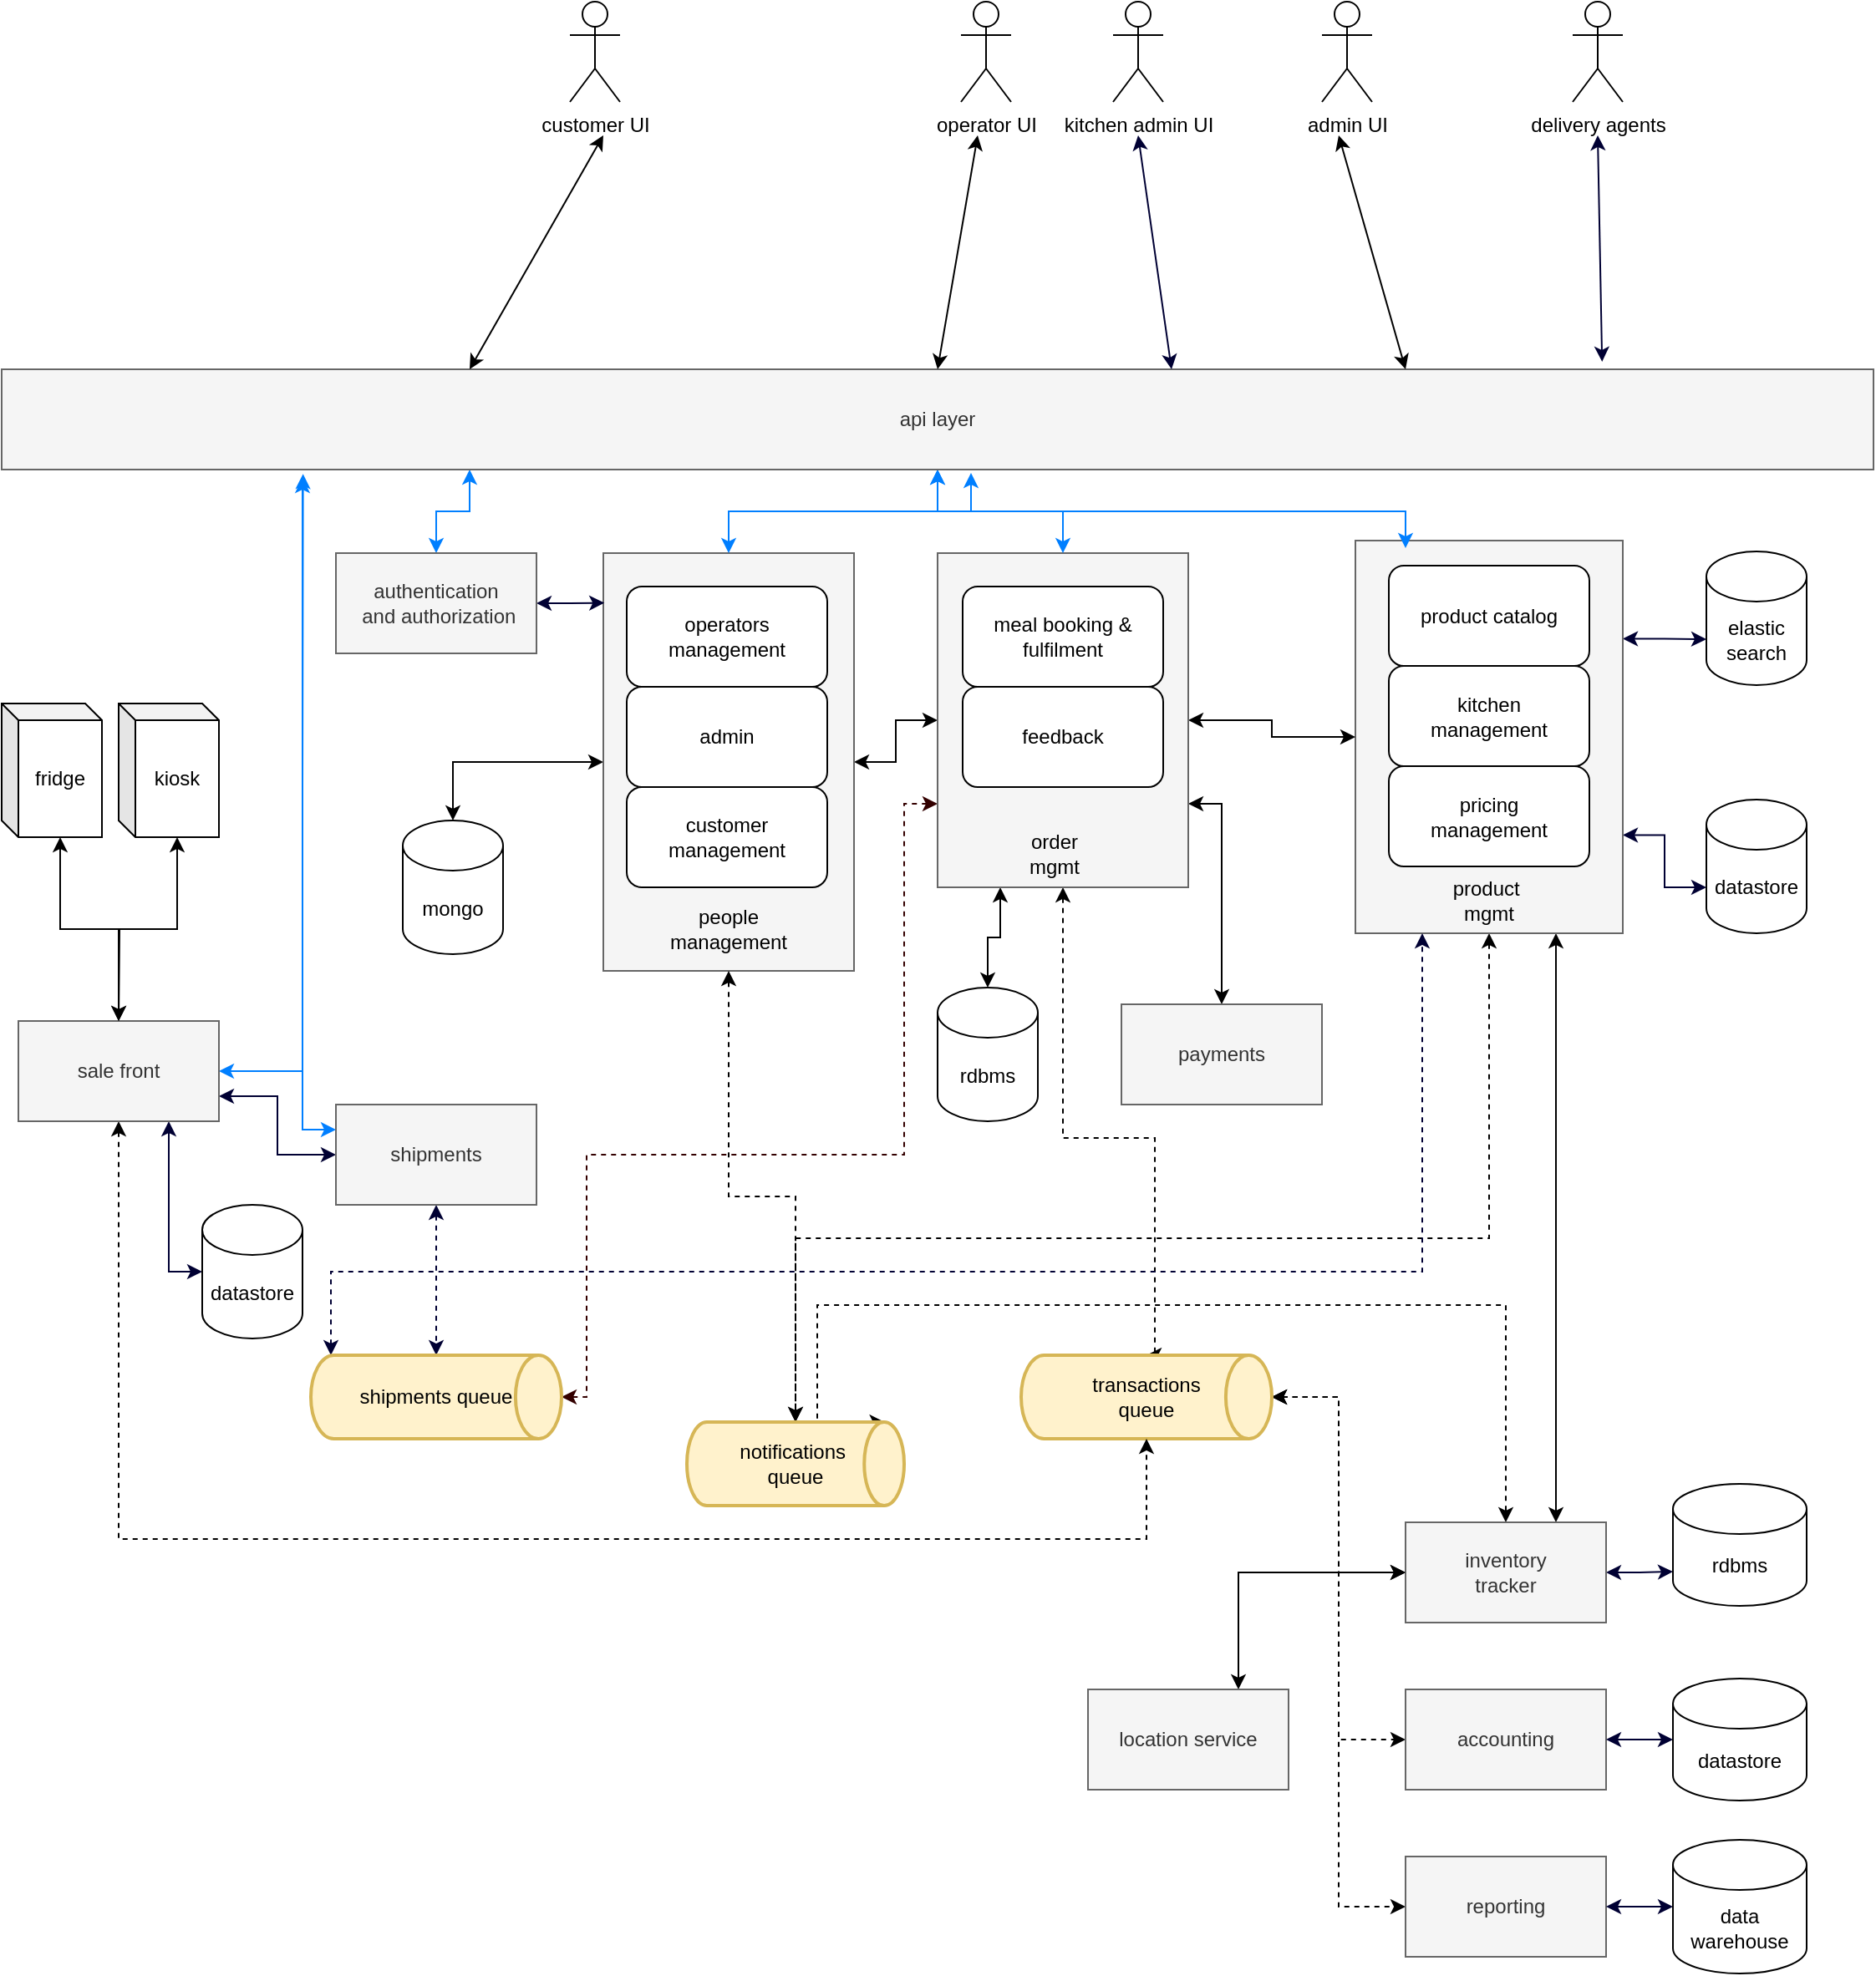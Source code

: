 <mxfile version="13.6.5">
    <diagram id="owYd7UhCe0Ccg1vRwhA4" name="Page-1">
        <mxGraphModel dx="1109" dy="374" grid="1" gridSize="10" guides="1" tooltips="1" connect="1" arrows="1" fold="1" page="1" pageScale="1" pageWidth="827" pageHeight="1169" math="0" shadow="0">
            <root>
                <mxCell id="0"/>
                <mxCell id="1" parent="0"/>
                <mxCell id="gQxoLfJ7K_q1VLz0toJi-52" style="edgeStyle=orthogonalEdgeStyle;rounded=0;orthogonalLoop=1;jettySize=auto;html=1;exitX=0.5;exitY=1;exitDx=0;exitDy=0;entryX=0.5;entryY=0;entryDx=0;entryDy=0;entryPerimeter=0;startArrow=classic;startFill=1;dashed=1;" parent="1" source="gQxoLfJ7K_q1VLz0toJi-26" target="gQxoLfJ7K_q1VLz0toJi-29" edge="1">
                    <mxGeometry relative="1" as="geometry">
                        <Array as="points">
                            <mxPoint x="730" y="760"/>
                            <mxPoint x="315" y="760"/>
                        </Array>
                    </mxGeometry>
                </mxCell>
                <mxCell id="gQxoLfJ7K_q1VLz0toJi-65" style="edgeStyle=orthogonalEdgeStyle;rounded=0;orthogonalLoop=1;jettySize=auto;html=1;exitX=0.75;exitY=1;exitDx=0;exitDy=0;entryX=0.75;entryY=0;entryDx=0;entryDy=0;startArrow=classic;startFill=1;" parent="1" source="gQxoLfJ7K_q1VLz0toJi-26" target="gQxoLfJ7K_q1VLz0toJi-45" edge="1">
                    <mxGeometry relative="1" as="geometry"/>
                </mxCell>
                <mxCell id="JlBnlz1FGv-Yz-Kf7tT8-10" style="edgeStyle=orthogonalEdgeStyle;rounded=0;orthogonalLoop=1;jettySize=auto;html=1;exitX=1;exitY=0.25;exitDx=0;exitDy=0;entryX=0;entryY=0;entryDx=0;entryDy=52.5;entryPerimeter=0;startArrow=classic;startFill=1;strokeColor=#000033;" parent="1" source="gQxoLfJ7K_q1VLz0toJi-26" target="JlBnlz1FGv-Yz-Kf7tT8-8" edge="1">
                    <mxGeometry relative="1" as="geometry"/>
                </mxCell>
                <mxCell id="JlBnlz1FGv-Yz-Kf7tT8-11" style="edgeStyle=orthogonalEdgeStyle;rounded=0;orthogonalLoop=1;jettySize=auto;html=1;exitX=1;exitY=0.75;exitDx=0;exitDy=0;entryX=0;entryY=0;entryDx=0;entryDy=52.5;entryPerimeter=0;startArrow=classic;startFill=1;strokeColor=#000033;" parent="1" source="gQxoLfJ7K_q1VLz0toJi-26" target="JlBnlz1FGv-Yz-Kf7tT8-9" edge="1">
                    <mxGeometry relative="1" as="geometry"/>
                </mxCell>
                <mxCell id="gQxoLfJ7K_q1VLz0toJi-26" value="" style="rounded=0;whiteSpace=wrap;html=1;fillColor=#f5f5f5;strokeColor=#666666;fontColor=#333333;" parent="1" vertex="1">
                    <mxGeometry x="650" y="342.5" width="160" height="235" as="geometry"/>
                </mxCell>
                <mxCell id="gQxoLfJ7K_q1VLz0toJi-30" style="edgeStyle=orthogonalEdgeStyle;rounded=0;orthogonalLoop=1;jettySize=auto;html=1;exitX=0;exitY=0.5;exitDx=0;exitDy=0;entryX=1;entryY=0.5;entryDx=0;entryDy=0;startArrow=classic;startFill=1;" parent="1" source="gQxoLfJ7K_q1VLz0toJi-21" target="gQxoLfJ7K_q1VLz0toJi-16" edge="1">
                    <mxGeometry relative="1" as="geometry"/>
                </mxCell>
                <mxCell id="gQxoLfJ7K_q1VLz0toJi-31" style="edgeStyle=orthogonalEdgeStyle;rounded=0;orthogonalLoop=1;jettySize=auto;html=1;exitX=1;exitY=0.5;exitDx=0;exitDy=0;entryX=0;entryY=0.5;entryDx=0;entryDy=0;startArrow=classic;startFill=1;" parent="1" source="gQxoLfJ7K_q1VLz0toJi-21" target="gQxoLfJ7K_q1VLz0toJi-26" edge="1">
                    <mxGeometry relative="1" as="geometry"/>
                </mxCell>
                <mxCell id="gQxoLfJ7K_q1VLz0toJi-48" style="edgeStyle=orthogonalEdgeStyle;rounded=0;orthogonalLoop=1;jettySize=auto;html=1;exitX=1;exitY=0.75;exitDx=0;exitDy=0;startArrow=classic;startFill=1;" parent="1" source="gQxoLfJ7K_q1VLz0toJi-21" target="gQxoLfJ7K_q1VLz0toJi-47" edge="1">
                    <mxGeometry relative="1" as="geometry"/>
                </mxCell>
                <mxCell id="gQxoLfJ7K_q1VLz0toJi-54" style="edgeStyle=orthogonalEdgeStyle;rounded=0;orthogonalLoop=1;jettySize=auto;html=1;exitX=0.5;exitY=1;exitDx=0;exitDy=0;entryX=0.5;entryY=0;entryDx=0;entryDy=0;entryPerimeter=0;startArrow=classic;startFill=1;dashed=1;" parent="1" source="gQxoLfJ7K_q1VLz0toJi-21" target="gQxoLfJ7K_q1VLz0toJi-28" edge="1">
                    <mxGeometry relative="1" as="geometry">
                        <Array as="points">
                            <mxPoint x="475" y="700"/>
                            <mxPoint x="530" y="700"/>
                        </Array>
                    </mxGeometry>
                </mxCell>
                <mxCell id="JlBnlz1FGv-Yz-Kf7tT8-6" style="edgeStyle=orthogonalEdgeStyle;rounded=0;orthogonalLoop=1;jettySize=auto;html=1;exitX=0.25;exitY=1;exitDx=0;exitDy=0;entryX=0.5;entryY=0;entryDx=0;entryDy=0;entryPerimeter=0;startArrow=classic;startFill=1;strokeColor=#000000;" parent="1" source="gQxoLfJ7K_q1VLz0toJi-21" target="JlBnlz1FGv-Yz-Kf7tT8-4" edge="1">
                    <mxGeometry relative="1" as="geometry"/>
                </mxCell>
                <mxCell id="JlBnlz1FGv-Yz-Kf7tT8-53" style="edgeStyle=orthogonalEdgeStyle;rounded=0;orthogonalLoop=1;jettySize=auto;html=1;exitX=0;exitY=0.75;exitDx=0;exitDy=0;entryX=1;entryY=0.5;entryDx=0;entryDy=0;entryPerimeter=0;startArrow=classic;startFill=1;strokeColor=#330000;dashed=1;" edge="1" parent="1" source="gQxoLfJ7K_q1VLz0toJi-21" target="JlBnlz1FGv-Yz-Kf7tT8-32">
                    <mxGeometry relative="1" as="geometry">
                        <Array as="points">
                            <mxPoint x="380" y="500"/>
                            <mxPoint x="380" y="710"/>
                            <mxPoint x="190" y="710"/>
                            <mxPoint x="190" y="855"/>
                        </Array>
                    </mxGeometry>
                </mxCell>
                <mxCell id="gQxoLfJ7K_q1VLz0toJi-21" value="" style="rounded=0;whiteSpace=wrap;html=1;fillColor=#f5f5f5;strokeColor=#666666;fontColor=#333333;" parent="1" vertex="1">
                    <mxGeometry x="400" y="350" width="150" height="200" as="geometry"/>
                </mxCell>
                <mxCell id="JlBnlz1FGv-Yz-Kf7tT8-3" style="edgeStyle=orthogonalEdgeStyle;rounded=0;orthogonalLoop=1;jettySize=auto;html=1;exitX=0;exitY=0.5;exitDx=0;exitDy=0;entryX=0.5;entryY=0;entryDx=0;entryDy=0;entryPerimeter=0;startArrow=classic;startFill=1;strokeColor=#000000;" parent="1" source="gQxoLfJ7K_q1VLz0toJi-16" target="JlBnlz1FGv-Yz-Kf7tT8-2" edge="1">
                    <mxGeometry relative="1" as="geometry"/>
                </mxCell>
                <mxCell id="gQxoLfJ7K_q1VLz0toJi-16" value="" style="rounded=0;whiteSpace=wrap;html=1;fillColor=#f5f5f5;strokeColor=#666666;fontColor=#333333;" parent="1" vertex="1">
                    <mxGeometry x="200" y="350" width="150" height="250" as="geometry"/>
                </mxCell>
                <mxCell id="gQxoLfJ7K_q1VLz0toJi-33" style="edgeStyle=orthogonalEdgeStyle;rounded=0;orthogonalLoop=1;jettySize=auto;html=1;exitX=0.25;exitY=1;exitDx=0;exitDy=0;startArrow=classic;startFill=1;strokeColor=#007FFF;" parent="1" source="gQxoLfJ7K_q1VLz0toJi-1" target="gQxoLfJ7K_q1VLz0toJi-11" edge="1">
                    <mxGeometry relative="1" as="geometry"/>
                </mxCell>
                <mxCell id="gQxoLfJ7K_q1VLz0toJi-34" style="edgeStyle=orthogonalEdgeStyle;rounded=0;orthogonalLoop=1;jettySize=auto;html=1;exitX=0.5;exitY=1;exitDx=0;exitDy=0;entryX=0.5;entryY=0;entryDx=0;entryDy=0;startArrow=classic;startFill=1;strokeColor=#007FFF;" parent="1" source="gQxoLfJ7K_q1VLz0toJi-1" target="gQxoLfJ7K_q1VLz0toJi-16" edge="1">
                    <mxGeometry relative="1" as="geometry"/>
                </mxCell>
                <mxCell id="gQxoLfJ7K_q1VLz0toJi-35" style="edgeStyle=orthogonalEdgeStyle;rounded=0;orthogonalLoop=1;jettySize=auto;html=1;exitX=0.5;exitY=1;exitDx=0;exitDy=0;entryX=0.5;entryY=0;entryDx=0;entryDy=0;startArrow=classic;startFill=1;strokeColor=#007FFF;" parent="1" source="gQxoLfJ7K_q1VLz0toJi-1" target="gQxoLfJ7K_q1VLz0toJi-21" edge="1">
                    <mxGeometry relative="1" as="geometry"/>
                </mxCell>
                <mxCell id="gQxoLfJ7K_q1VLz0toJi-36" style="edgeStyle=orthogonalEdgeStyle;rounded=0;orthogonalLoop=1;jettySize=auto;html=1;exitX=0.5;exitY=1;exitDx=0;exitDy=0;startArrow=classic;startFill=1;strokeColor=#007FFF;" parent="1" edge="1">
                    <mxGeometry relative="1" as="geometry">
                        <mxPoint x="420" y="302" as="sourcePoint"/>
                        <mxPoint x="680" y="347" as="targetPoint"/>
                        <Array as="points">
                            <mxPoint x="420" y="325"/>
                            <mxPoint x="680" y="325"/>
                        </Array>
                    </mxGeometry>
                </mxCell>
                <mxCell id="gQxoLfJ7K_q1VLz0toJi-1" value="api layer" style="rounded=0;whiteSpace=wrap;html=1;fillColor=#f5f5f5;strokeColor=#666666;fontColor=#333333;" parent="1" vertex="1">
                    <mxGeometry x="-160" y="240" width="1120" height="60" as="geometry"/>
                </mxCell>
                <mxCell id="gQxoLfJ7K_q1VLz0toJi-2" value="customer UI" style="shape=umlActor;verticalLabelPosition=bottom;verticalAlign=top;html=1;outlineConnect=0;" parent="1" vertex="1">
                    <mxGeometry x="180" y="20" width="30" height="60" as="geometry"/>
                </mxCell>
                <mxCell id="gQxoLfJ7K_q1VLz0toJi-3" value="operator UI" style="shape=umlActor;verticalLabelPosition=bottom;verticalAlign=top;html=1;outlineConnect=0;" parent="1" vertex="1">
                    <mxGeometry x="414" y="20" width="30" height="60" as="geometry"/>
                </mxCell>
                <mxCell id="gQxoLfJ7K_q1VLz0toJi-4" value="admin UI" style="shape=umlActor;verticalLabelPosition=bottom;verticalAlign=top;html=1;outlineConnect=0;" parent="1" vertex="1">
                    <mxGeometry x="630" y="20" width="30" height="60" as="geometry"/>
                </mxCell>
                <mxCell id="gQxoLfJ7K_q1VLz0toJi-6" value="" style="endArrow=classic;startArrow=classic;html=1;entryX=0.25;entryY=0;entryDx=0;entryDy=0;" parent="1" target="gQxoLfJ7K_q1VLz0toJi-1" edge="1">
                    <mxGeometry width="50" height="50" relative="1" as="geometry">
                        <mxPoint x="200" y="100" as="sourcePoint"/>
                        <mxPoint x="440" y="240" as="targetPoint"/>
                    </mxGeometry>
                </mxCell>
                <mxCell id="gQxoLfJ7K_q1VLz0toJi-9" value="" style="endArrow=classic;startArrow=classic;html=1;exitX=0.75;exitY=0;exitDx=0;exitDy=0;" parent="1" source="gQxoLfJ7K_q1VLz0toJi-1" edge="1">
                    <mxGeometry width="50" height="50" relative="1" as="geometry">
                        <mxPoint x="540" y="210" as="sourcePoint"/>
                        <mxPoint x="640" y="100" as="targetPoint"/>
                    </mxGeometry>
                </mxCell>
                <mxCell id="gQxoLfJ7K_q1VLz0toJi-10" value="" style="endArrow=classic;startArrow=classic;html=1;exitX=0.5;exitY=0;exitDx=0;exitDy=0;" parent="1" source="gQxoLfJ7K_q1VLz0toJi-1" edge="1">
                    <mxGeometry width="50" height="50" relative="1" as="geometry">
                        <mxPoint x="404" y="200" as="sourcePoint"/>
                        <mxPoint x="424" y="100" as="targetPoint"/>
                    </mxGeometry>
                </mxCell>
                <mxCell id="JlBnlz1FGv-Yz-Kf7tT8-23" style="edgeStyle=orthogonalEdgeStyle;rounded=0;orthogonalLoop=1;jettySize=auto;html=1;exitX=1;exitY=0.5;exitDx=0;exitDy=0;entryX=0.004;entryY=0.119;entryDx=0;entryDy=0;entryPerimeter=0;startArrow=classic;startFill=1;strokeColor=#000033;" parent="1" source="gQxoLfJ7K_q1VLz0toJi-11" target="gQxoLfJ7K_q1VLz0toJi-16" edge="1">
                    <mxGeometry relative="1" as="geometry"/>
                </mxCell>
                <mxCell id="gQxoLfJ7K_q1VLz0toJi-11" value="authentication&lt;br&gt;&amp;nbsp;and authorization" style="rounded=0;whiteSpace=wrap;html=1;fillColor=#f5f5f5;strokeColor=#666666;fontColor=#333333;" parent="1" vertex="1">
                    <mxGeometry x="40" y="350" width="120" height="60" as="geometry"/>
                </mxCell>
                <mxCell id="gQxoLfJ7K_q1VLz0toJi-12" value="admin" style="rounded=1;whiteSpace=wrap;html=1;" parent="1" vertex="1">
                    <mxGeometry x="214" y="430" width="120" height="60" as="geometry"/>
                </mxCell>
                <mxCell id="gQxoLfJ7K_q1VLz0toJi-13" value="customer &lt;br&gt;management" style="rounded=1;whiteSpace=wrap;html=1;" parent="1" vertex="1">
                    <mxGeometry x="214" y="490" width="120" height="60" as="geometry"/>
                </mxCell>
                <mxCell id="gQxoLfJ7K_q1VLz0toJi-14" value="operators&lt;br&gt;management" style="rounded=1;whiteSpace=wrap;html=1;" parent="1" vertex="1">
                    <mxGeometry x="214" y="370" width="120" height="60" as="geometry"/>
                </mxCell>
                <mxCell id="gQxoLfJ7K_q1VLz0toJi-17" style="edgeStyle=orthogonalEdgeStyle;rounded=0;orthogonalLoop=1;jettySize=auto;html=1;exitX=0.5;exitY=1;exitDx=0;exitDy=0;startArrow=classic;startFill=1;" parent="1" source="gQxoLfJ7K_q1VLz0toJi-16" target="gQxoLfJ7K_q1VLz0toJi-16" edge="1">
                    <mxGeometry relative="1" as="geometry"/>
                </mxCell>
                <mxCell id="gQxoLfJ7K_q1VLz0toJi-18" value="people management" style="text;html=1;strokeColor=none;fillColor=none;align=center;verticalAlign=middle;whiteSpace=wrap;rounded=0;" parent="1" vertex="1">
                    <mxGeometry x="230" y="565" width="90" height="20" as="geometry"/>
                </mxCell>
                <mxCell id="gQxoLfJ7K_q1VLz0toJi-19" value="meal booking &amp;amp;&lt;br&gt;fulfilment" style="rounded=1;whiteSpace=wrap;html=1;" parent="1" vertex="1">
                    <mxGeometry x="415" y="370" width="120" height="60" as="geometry"/>
                </mxCell>
                <mxCell id="gQxoLfJ7K_q1VLz0toJi-20" value="feedback" style="rounded=1;whiteSpace=wrap;html=1;" parent="1" vertex="1">
                    <mxGeometry x="415" y="430" width="120" height="60" as="geometry"/>
                </mxCell>
                <mxCell id="gQxoLfJ7K_q1VLz0toJi-22" value="order mgmt" style="text;html=1;strokeColor=none;fillColor=none;align=center;verticalAlign=middle;whiteSpace=wrap;rounded=0;" parent="1" vertex="1">
                    <mxGeometry x="450" y="520" width="40" height="20" as="geometry"/>
                </mxCell>
                <mxCell id="gQxoLfJ7K_q1VLz0toJi-23" value="kitchen &lt;br&gt;management" style="rounded=1;whiteSpace=wrap;html=1;" parent="1" vertex="1">
                    <mxGeometry x="670" y="417.5" width="120" height="60" as="geometry"/>
                </mxCell>
                <mxCell id="gQxoLfJ7K_q1VLz0toJi-24" value="pricing &lt;br&gt;management" style="rounded=1;whiteSpace=wrap;html=1;" parent="1" vertex="1">
                    <mxGeometry x="670" y="477.5" width="120" height="60" as="geometry"/>
                </mxCell>
                <mxCell id="gQxoLfJ7K_q1VLz0toJi-25" value="product catalog" style="rounded=1;whiteSpace=wrap;html=1;" parent="1" vertex="1">
                    <mxGeometry x="670" y="357.5" width="120" height="60" as="geometry"/>
                </mxCell>
                <mxCell id="gQxoLfJ7K_q1VLz0toJi-27" value="product&amp;nbsp; mgmt" style="text;html=1;strokeColor=none;fillColor=none;align=center;verticalAlign=middle;whiteSpace=wrap;rounded=0;" parent="1" vertex="1">
                    <mxGeometry x="710" y="547.5" width="40" height="20" as="geometry"/>
                </mxCell>
                <mxCell id="gQxoLfJ7K_q1VLz0toJi-59" style="edgeStyle=orthogonalEdgeStyle;rounded=0;orthogonalLoop=1;jettySize=auto;html=1;exitX=1;exitY=0.5;exitDx=0;exitDy=0;exitPerimeter=0;entryX=0;entryY=0.5;entryDx=0;entryDy=0;startArrow=classic;startFill=1;dashed=1;" parent="1" source="gQxoLfJ7K_q1VLz0toJi-28" target="gQxoLfJ7K_q1VLz0toJi-42" edge="1">
                    <mxGeometry relative="1" as="geometry"/>
                </mxCell>
                <mxCell id="gQxoLfJ7K_q1VLz0toJi-60" style="edgeStyle=orthogonalEdgeStyle;rounded=0;orthogonalLoop=1;jettySize=auto;html=1;exitX=1;exitY=0.5;exitDx=0;exitDy=0;exitPerimeter=0;entryX=0;entryY=0.5;entryDx=0;entryDy=0;startArrow=classic;startFill=1;dashed=1;" parent="1" source="gQxoLfJ7K_q1VLz0toJi-28" target="gQxoLfJ7K_q1VLz0toJi-43" edge="1">
                    <mxGeometry relative="1" as="geometry"/>
                </mxCell>
                <mxCell id="gQxoLfJ7K_q1VLz0toJi-61" style="edgeStyle=orthogonalEdgeStyle;rounded=0;orthogonalLoop=1;jettySize=auto;html=1;exitX=1;exitY=0.5;exitDx=0;exitDy=0;exitPerimeter=0;entryX=0;entryY=0.5;entryDx=0;entryDy=0;startArrow=classic;startFill=1;dashed=1;" parent="1" source="gQxoLfJ7K_q1VLz0toJi-28" target="gQxoLfJ7K_q1VLz0toJi-45" edge="1">
                    <mxGeometry relative="1" as="geometry"/>
                </mxCell>
                <mxCell id="gQxoLfJ7K_q1VLz0toJi-28" value="transactions&lt;br&gt;queue" style="strokeWidth=2;html=1;shape=mxgraph.flowchart.direct_data;whiteSpace=wrap;fillColor=#fff2cc;strokeColor=#d6b656;" parent="1" vertex="1">
                    <mxGeometry x="450" y="830" width="150" height="50" as="geometry"/>
                </mxCell>
                <mxCell id="gQxoLfJ7K_q1VLz0toJi-46" style="edgeStyle=orthogonalEdgeStyle;rounded=0;orthogonalLoop=1;jettySize=auto;html=1;exitX=0.5;exitY=0;exitDx=0;exitDy=0;exitPerimeter=0;entryX=0.5;entryY=1;entryDx=0;entryDy=0;startArrow=classic;startFill=1;dashed=1;" parent="1" source="gQxoLfJ7K_q1VLz0toJi-29" target="gQxoLfJ7K_q1VLz0toJi-16" edge="1">
                    <mxGeometry relative="1" as="geometry"/>
                </mxCell>
                <mxCell id="gQxoLfJ7K_q1VLz0toJi-64" style="edgeStyle=orthogonalEdgeStyle;rounded=0;orthogonalLoop=1;jettySize=auto;html=1;exitX=0.91;exitY=0;exitDx=0;exitDy=0;exitPerimeter=0;entryX=0.5;entryY=0;entryDx=0;entryDy=0;startArrow=classic;startFill=1;dashed=1;" parent="1" source="gQxoLfJ7K_q1VLz0toJi-29" target="gQxoLfJ7K_q1VLz0toJi-45" edge="1">
                    <mxGeometry relative="1" as="geometry">
                        <Array as="points">
                            <mxPoint x="328" y="800"/>
                            <mxPoint x="740" y="800"/>
                        </Array>
                    </mxGeometry>
                </mxCell>
                <mxCell id="gQxoLfJ7K_q1VLz0toJi-29" value="notifications&amp;nbsp;&lt;br&gt;queue" style="strokeWidth=2;html=1;shape=mxgraph.flowchart.direct_data;whiteSpace=wrap;fillColor=#fff2cc;strokeColor=#d6b656;" parent="1" vertex="1">
                    <mxGeometry x="250" y="870" width="130" height="50" as="geometry"/>
                </mxCell>
                <mxCell id="gQxoLfJ7K_q1VLz0toJi-73" style="edgeStyle=orthogonalEdgeStyle;rounded=0;orthogonalLoop=1;jettySize=auto;html=1;exitX=0.5;exitY=1;exitDx=0;exitDy=0;entryX=0.5;entryY=1;entryDx=0;entryDy=0;entryPerimeter=0;startArrow=classic;startFill=1;dashed=1;" parent="1" source="gQxoLfJ7K_q1VLz0toJi-37" target="gQxoLfJ7K_q1VLz0toJi-28" edge="1">
                    <mxGeometry relative="1" as="geometry">
                        <Array as="points">
                            <mxPoint x="-90" y="940"/>
                            <mxPoint x="525" y="940"/>
                        </Array>
                    </mxGeometry>
                </mxCell>
                <mxCell id="JlBnlz1FGv-Yz-Kf7tT8-7" style="edgeStyle=orthogonalEdgeStyle;rounded=0;orthogonalLoop=1;jettySize=auto;html=1;exitX=1;exitY=0.5;exitDx=0;exitDy=0;startArrow=classic;startFill=1;strokeColor=#007FFF;" parent="1" source="gQxoLfJ7K_q1VLz0toJi-37" edge="1">
                    <mxGeometry relative="1" as="geometry">
                        <mxPoint x="20" y="305" as="targetPoint"/>
                        <Array as="points">
                            <mxPoint x="20" y="660"/>
                            <mxPoint x="20" y="305"/>
                        </Array>
                    </mxGeometry>
                </mxCell>
                <mxCell id="JlBnlz1FGv-Yz-Kf7tT8-19" style="edgeStyle=orthogonalEdgeStyle;rounded=0;orthogonalLoop=1;jettySize=auto;html=1;exitX=0.75;exitY=1;exitDx=0;exitDy=0;entryX=0;entryY=0.5;entryDx=0;entryDy=0;entryPerimeter=0;startArrow=classic;startFill=1;strokeColor=#000033;" parent="1" source="gQxoLfJ7K_q1VLz0toJi-37" target="JlBnlz1FGv-Yz-Kf7tT8-18" edge="1">
                    <mxGeometry relative="1" as="geometry"/>
                </mxCell>
                <mxCell id="JlBnlz1FGv-Yz-Kf7tT8-38" style="edgeStyle=orthogonalEdgeStyle;rounded=0;orthogonalLoop=1;jettySize=auto;html=1;exitX=1;exitY=0.75;exitDx=0;exitDy=0;entryX=0;entryY=0.5;entryDx=0;entryDy=0;startArrow=classic;startFill=1;strokeColor=#000033;" edge="1" parent="1" source="gQxoLfJ7K_q1VLz0toJi-37" target="JlBnlz1FGv-Yz-Kf7tT8-27">
                    <mxGeometry relative="1" as="geometry"/>
                </mxCell>
                <mxCell id="gQxoLfJ7K_q1VLz0toJi-37" value="sale front" style="rounded=0;whiteSpace=wrap;html=1;fillColor=#f5f5f5;strokeColor=#666666;fontColor=#333333;" parent="1" vertex="1">
                    <mxGeometry x="-150" y="630" width="120" height="60" as="geometry"/>
                </mxCell>
                <mxCell id="gQxoLfJ7K_q1VLz0toJi-69" style="edgeStyle=orthogonalEdgeStyle;rounded=0;orthogonalLoop=1;jettySize=auto;html=1;exitX=0;exitY=0;exitDx=35;exitDy=80;exitPerimeter=0;entryX=0.5;entryY=0;entryDx=0;entryDy=0;startArrow=classic;startFill=1;" parent="1" source="gQxoLfJ7K_q1VLz0toJi-39" target="gQxoLfJ7K_q1VLz0toJi-37" edge="1">
                    <mxGeometry relative="1" as="geometry"/>
                </mxCell>
                <mxCell id="gQxoLfJ7K_q1VLz0toJi-39" value="fridge" style="shape=cube;whiteSpace=wrap;html=1;boundedLbl=1;backgroundOutline=1;darkOpacity=0.05;darkOpacity2=0.1;size=10;" parent="1" vertex="1">
                    <mxGeometry x="-160" y="440" width="60" height="80" as="geometry"/>
                </mxCell>
                <mxCell id="gQxoLfJ7K_q1VLz0toJi-70" style="edgeStyle=orthogonalEdgeStyle;rounded=0;orthogonalLoop=1;jettySize=auto;html=1;exitX=0;exitY=0;exitDx=35;exitDy=80;exitPerimeter=0;startArrow=classic;startFill=1;" parent="1" source="gQxoLfJ7K_q1VLz0toJi-41" edge="1">
                    <mxGeometry relative="1" as="geometry">
                        <mxPoint x="-90" y="630" as="targetPoint"/>
                    </mxGeometry>
                </mxCell>
                <mxCell id="gQxoLfJ7K_q1VLz0toJi-41" value="kiosk" style="shape=cube;whiteSpace=wrap;html=1;boundedLbl=1;backgroundOutline=1;darkOpacity=0.05;darkOpacity2=0.1;size=10;" parent="1" vertex="1">
                    <mxGeometry x="-90" y="440" width="60" height="80" as="geometry"/>
                </mxCell>
                <mxCell id="gQxoLfJ7K_q1VLz0toJi-42" value="accounting" style="rounded=0;whiteSpace=wrap;html=1;fillColor=#f5f5f5;strokeColor=#666666;fontColor=#333333;" parent="1" vertex="1">
                    <mxGeometry x="680" y="1030" width="120" height="60" as="geometry"/>
                </mxCell>
                <mxCell id="gQxoLfJ7K_q1VLz0toJi-43" value="reporting" style="rounded=0;whiteSpace=wrap;html=1;glass=0;fillColor=#f5f5f5;strokeColor=#666666;fontColor=#333333;" parent="1" vertex="1">
                    <mxGeometry x="680" y="1130" width="120" height="60" as="geometry"/>
                </mxCell>
                <mxCell id="JlBnlz1FGv-Yz-Kf7tT8-13" style="edgeStyle=orthogonalEdgeStyle;rounded=0;orthogonalLoop=1;jettySize=auto;html=1;exitX=1;exitY=0.5;exitDx=0;exitDy=0;entryX=0;entryY=0;entryDx=0;entryDy=52.5;entryPerimeter=0;startArrow=classic;startFill=1;strokeColor=#000033;" parent="1" source="gQxoLfJ7K_q1VLz0toJi-45" target="JlBnlz1FGv-Yz-Kf7tT8-12" edge="1">
                    <mxGeometry relative="1" as="geometry"/>
                </mxCell>
                <mxCell id="gQxoLfJ7K_q1VLz0toJi-45" value="inventory&lt;br&gt;tracker" style="rounded=0;whiteSpace=wrap;html=1;fillColor=#f5f5f5;strokeColor=#666666;fontColor=#333333;" parent="1" vertex="1">
                    <mxGeometry x="680" y="930" width="120" height="60" as="geometry"/>
                </mxCell>
                <mxCell id="gQxoLfJ7K_q1VLz0toJi-47" value="payments" style="rounded=0;whiteSpace=wrap;html=1;fillColor=#f5f5f5;strokeColor=#666666;fontColor=#333333;" parent="1" vertex="1">
                    <mxGeometry x="510" y="620" width="120" height="60" as="geometry"/>
                </mxCell>
                <mxCell id="gQxoLfJ7K_q1VLz0toJi-67" value="kitchen admin UI" style="shape=umlActor;verticalLabelPosition=bottom;verticalAlign=top;html=1;outlineConnect=0;align=center;" parent="1" vertex="1">
                    <mxGeometry x="505" y="20" width="30" height="60" as="geometry"/>
                </mxCell>
                <mxCell id="gQxoLfJ7K_q1VLz0toJi-77" style="edgeStyle=orthogonalEdgeStyle;rounded=0;orthogonalLoop=1;jettySize=auto;html=1;exitX=0.75;exitY=0;exitDx=0;exitDy=0;entryX=0;entryY=0.5;entryDx=0;entryDy=0;startArrow=classic;startFill=1;" parent="1" source="gQxoLfJ7K_q1VLz0toJi-76" target="gQxoLfJ7K_q1VLz0toJi-45" edge="1">
                    <mxGeometry relative="1" as="geometry"/>
                </mxCell>
                <mxCell id="gQxoLfJ7K_q1VLz0toJi-76" value="location service" style="rounded=0;whiteSpace=wrap;html=1;glass=0;align=center;fillColor=#f5f5f5;strokeColor=#666666;fontColor=#333333;" parent="1" vertex="1">
                    <mxGeometry x="490" y="1030" width="120" height="60" as="geometry"/>
                </mxCell>
                <mxCell id="JlBnlz1FGv-Yz-Kf7tT8-2" value="mongo" style="shape=cylinder3;whiteSpace=wrap;html=1;boundedLbl=1;backgroundOutline=1;size=15;rounded=0;glass=0;align=center;" parent="1" vertex="1">
                    <mxGeometry x="80" y="510" width="60" height="80" as="geometry"/>
                </mxCell>
                <mxCell id="JlBnlz1FGv-Yz-Kf7tT8-4" value="rdbms" style="shape=cylinder3;whiteSpace=wrap;html=1;boundedLbl=1;backgroundOutline=1;size=15;rounded=0;glass=0;align=center;" parent="1" vertex="1">
                    <mxGeometry x="400" y="610" width="60" height="80" as="geometry"/>
                </mxCell>
                <mxCell id="JlBnlz1FGv-Yz-Kf7tT8-8" value="elastic search" style="shape=cylinder3;whiteSpace=wrap;html=1;boundedLbl=1;backgroundOutline=1;size=15;rounded=0;glass=0;align=center;" parent="1" vertex="1">
                    <mxGeometry x="860" y="349" width="60" height="80" as="geometry"/>
                </mxCell>
                <mxCell id="JlBnlz1FGv-Yz-Kf7tT8-9" value="datastore" style="shape=cylinder3;whiteSpace=wrap;html=1;boundedLbl=1;backgroundOutline=1;size=15;rounded=0;glass=0;align=center;" parent="1" vertex="1">
                    <mxGeometry x="860" y="497.5" width="60" height="80" as="geometry"/>
                </mxCell>
                <mxCell id="JlBnlz1FGv-Yz-Kf7tT8-12" value="rdbms" style="shape=cylinder3;whiteSpace=wrap;html=1;boundedLbl=1;backgroundOutline=1;size=15;rounded=0;glass=0;align=center;" parent="1" vertex="1">
                    <mxGeometry x="840" y="907" width="80" height="73" as="geometry"/>
                </mxCell>
                <mxCell id="JlBnlz1FGv-Yz-Kf7tT8-15" value="" style="edgeStyle=orthogonalEdgeStyle;rounded=0;orthogonalLoop=1;jettySize=auto;html=1;startArrow=classic;startFill=1;strokeColor=#000033;" parent="1" source="JlBnlz1FGv-Yz-Kf7tT8-14" target="gQxoLfJ7K_q1VLz0toJi-43" edge="1">
                    <mxGeometry relative="1" as="geometry"/>
                </mxCell>
                <mxCell id="JlBnlz1FGv-Yz-Kf7tT8-14" value="data &lt;br&gt;warehouse" style="shape=cylinder3;whiteSpace=wrap;html=1;boundedLbl=1;backgroundOutline=1;size=15;rounded=0;glass=0;align=center;" parent="1" vertex="1">
                    <mxGeometry x="840" y="1120" width="80" height="80" as="geometry"/>
                </mxCell>
                <mxCell id="JlBnlz1FGv-Yz-Kf7tT8-17" value="" style="edgeStyle=orthogonalEdgeStyle;rounded=0;orthogonalLoop=1;jettySize=auto;html=1;startArrow=classic;startFill=1;strokeColor=#000033;" parent="1" source="JlBnlz1FGv-Yz-Kf7tT8-16" target="gQxoLfJ7K_q1VLz0toJi-42" edge="1">
                    <mxGeometry relative="1" as="geometry"/>
                </mxCell>
                <mxCell id="JlBnlz1FGv-Yz-Kf7tT8-16" value="datastore" style="shape=cylinder3;whiteSpace=wrap;html=1;boundedLbl=1;backgroundOutline=1;size=15;rounded=0;glass=0;align=center;" parent="1" vertex="1">
                    <mxGeometry x="840" y="1023.5" width="80" height="73" as="geometry"/>
                </mxCell>
                <mxCell id="JlBnlz1FGv-Yz-Kf7tT8-18" value="datastore" style="shape=cylinder3;whiteSpace=wrap;html=1;boundedLbl=1;backgroundOutline=1;size=15;rounded=0;glass=0;align=center;" parent="1" vertex="1">
                    <mxGeometry x="-40" y="740" width="60" height="80" as="geometry"/>
                </mxCell>
                <mxCell id="JlBnlz1FGv-Yz-Kf7tT8-24" value="" style="endArrow=classic;startArrow=classic;html=1;strokeColor=#000033;exitX=0.625;exitY=0;exitDx=0;exitDy=0;exitPerimeter=0;" parent="1" source="gQxoLfJ7K_q1VLz0toJi-1" edge="1">
                    <mxGeometry width="50" height="50" relative="1" as="geometry">
                        <mxPoint x="380" y="270" as="sourcePoint"/>
                        <mxPoint x="520" y="100" as="targetPoint"/>
                    </mxGeometry>
                </mxCell>
                <mxCell id="JlBnlz1FGv-Yz-Kf7tT8-34" style="edgeStyle=orthogonalEdgeStyle;rounded=0;orthogonalLoop=1;jettySize=auto;html=1;exitX=0.5;exitY=1;exitDx=0;exitDy=0;startArrow=classic;startFill=1;strokeColor=#000033;dashed=1;" edge="1" parent="1" source="JlBnlz1FGv-Yz-Kf7tT8-27" target="JlBnlz1FGv-Yz-Kf7tT8-32">
                    <mxGeometry relative="1" as="geometry"/>
                </mxCell>
                <mxCell id="JlBnlz1FGv-Yz-Kf7tT8-49" style="edgeStyle=orthogonalEdgeStyle;rounded=0;orthogonalLoop=1;jettySize=auto;html=1;exitX=0;exitY=0.25;exitDx=0;exitDy=0;entryX=0.161;entryY=1.043;entryDx=0;entryDy=0;entryPerimeter=0;startArrow=classic;startFill=1;strokeColor=#007FFF;" edge="1" parent="1" source="JlBnlz1FGv-Yz-Kf7tT8-27" target="gQxoLfJ7K_q1VLz0toJi-1">
                    <mxGeometry relative="1" as="geometry"/>
                </mxCell>
                <mxCell id="JlBnlz1FGv-Yz-Kf7tT8-27" value="shipments" style="rounded=0;whiteSpace=wrap;html=1;glass=0;align=center;fillColor=#f5f5f5;strokeColor=#666666;fontColor=#333333;" vertex="1" parent="1">
                    <mxGeometry x="40" y="680" width="120" height="60" as="geometry"/>
                </mxCell>
                <mxCell id="JlBnlz1FGv-Yz-Kf7tT8-35" style="edgeStyle=orthogonalEdgeStyle;rounded=0;orthogonalLoop=1;jettySize=auto;html=1;exitX=0.08;exitY=0;exitDx=0;exitDy=0;exitPerimeter=0;entryX=0.25;entryY=1;entryDx=0;entryDy=0;dashed=1;startArrow=classic;startFill=1;strokeColor=#000033;" edge="1" parent="1" source="JlBnlz1FGv-Yz-Kf7tT8-32" target="gQxoLfJ7K_q1VLz0toJi-26">
                    <mxGeometry relative="1" as="geometry">
                        <Array as="points">
                            <mxPoint x="37" y="780"/>
                            <mxPoint x="690" y="780"/>
                        </Array>
                    </mxGeometry>
                </mxCell>
                <mxCell id="JlBnlz1FGv-Yz-Kf7tT8-32" value="shipments queue" style="strokeWidth=2;html=1;shape=mxgraph.flowchart.direct_data;whiteSpace=wrap;fillColor=#fff2cc;strokeColor=#d6b656;" vertex="1" parent="1">
                    <mxGeometry x="25" y="830" width="150" height="50" as="geometry"/>
                </mxCell>
                <mxCell id="JlBnlz1FGv-Yz-Kf7tT8-40" value="delivery agents" style="shape=umlActor;verticalLabelPosition=bottom;verticalAlign=top;html=1;outlineConnect=0;rounded=0;glass=0;align=center;" vertex="1" parent="1">
                    <mxGeometry x="780" y="20" width="30" height="60" as="geometry"/>
                </mxCell>
                <mxCell id="JlBnlz1FGv-Yz-Kf7tT8-45" value="" style="endArrow=classic;startArrow=classic;html=1;strokeColor=#000033;exitX=0.855;exitY=-0.076;exitDx=0;exitDy=0;exitPerimeter=0;" edge="1" parent="1" source="gQxoLfJ7K_q1VLz0toJi-1">
                    <mxGeometry width="50" height="50" relative="1" as="geometry">
                        <mxPoint x="430" y="360" as="sourcePoint"/>
                        <mxPoint x="795" y="100" as="targetPoint"/>
                    </mxGeometry>
                </mxCell>
            </root>
        </mxGraphModel>
    </diagram>
</mxfile>